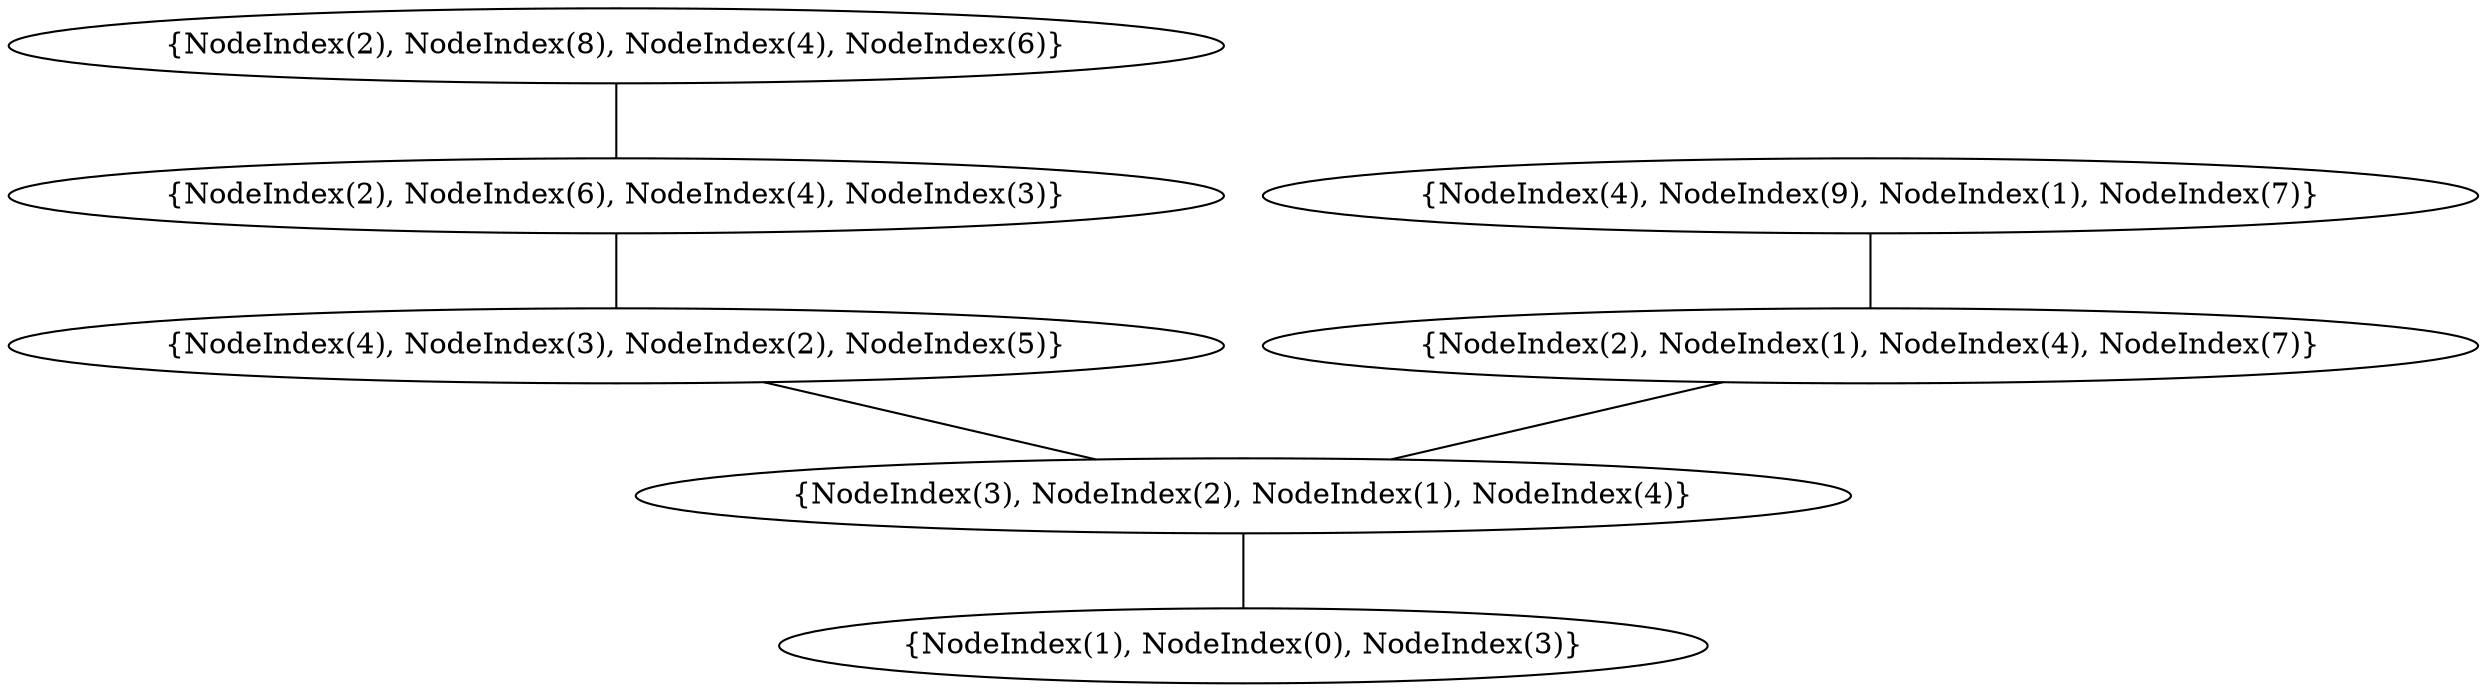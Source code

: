 graph {
    0 [ label = "{NodeIndex(1), NodeIndex(0), NodeIndex(3)}" ]
    1 [ label = "{NodeIndex(3), NodeIndex(2), NodeIndex(1), NodeIndex(4)}" ]
    2 [ label = "{NodeIndex(4), NodeIndex(3), NodeIndex(2), NodeIndex(5)}" ]
    3 [ label = "{NodeIndex(2), NodeIndex(6), NodeIndex(4), NodeIndex(3)}" ]
    4 [ label = "{NodeIndex(2), NodeIndex(1), NodeIndex(4), NodeIndex(7)}" ]
    5 [ label = "{NodeIndex(2), NodeIndex(8), NodeIndex(4), NodeIndex(6)}" ]
    6 [ label = "{NodeIndex(4), NodeIndex(9), NodeIndex(1), NodeIndex(7)}" ]
    2 -- 1 [ ]
    3 -- 2 [ ]
    5 -- 3 [ ]
    4 -- 1 [ ]
    6 -- 4 [ ]
    1 -- 0 [ ]
}
